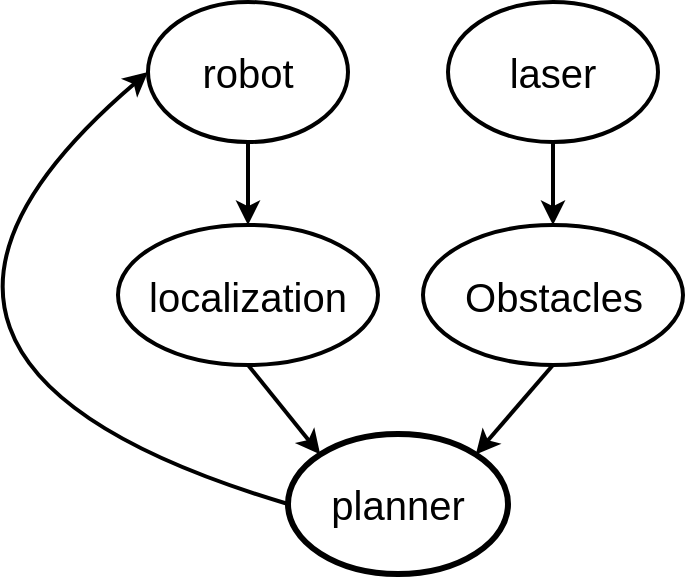 <mxfile version="12.1.0" type="device" pages="1"><diagram id="1NaeRTAhxltuY90AYd3-" name="Page-1"><mxGraphModel dx="772" dy="396" grid="1" gridSize="10" guides="1" tooltips="1" connect="1" arrows="1" fold="1" page="1" pageScale="1" pageWidth="850" pageHeight="1100" math="0" shadow="0"><root><mxCell id="0"/><mxCell id="1" parent="0"/><mxCell id="Ps1t4EyVAe5p4MEMstoB-2" value="localization" style="ellipse;whiteSpace=wrap;html=1;fontSize=20;strokeWidth=2;" parent="1" vertex="1"><mxGeometry x="255" y="221.5" width="130" height="70" as="geometry"/></mxCell><mxCell id="Ps1t4EyVAe5p4MEMstoB-3" value="robot" style="ellipse;whiteSpace=wrap;html=1;fontSize=20;strokeWidth=2;" parent="1" vertex="1"><mxGeometry x="270" y="110" width="100" height="70" as="geometry"/></mxCell><mxCell id="Ps1t4EyVAe5p4MEMstoB-4" value="Obstacles" style="ellipse;whiteSpace=wrap;html=1;fontSize=20;strokeWidth=2;" parent="1" vertex="1"><mxGeometry x="407.5" y="221.5" width="130" height="70" as="geometry"/></mxCell><mxCell id="Ps1t4EyVAe5p4MEMstoB-5" value="planner" style="ellipse;whiteSpace=wrap;html=1;fontSize=20;strokeWidth=3;" parent="1" vertex="1"><mxGeometry x="340" y="326" width="110" height="70" as="geometry"/></mxCell><mxCell id="Ps1t4EyVAe5p4MEMstoB-7" value="" style="endArrow=classic;html=1;fontSize=20;exitX=0.5;exitY=1;exitDx=0;exitDy=0;entryX=0.5;entryY=0;entryDx=0;entryDy=0;strokeWidth=2;" parent="1" source="Ps1t4EyVAe5p4MEMstoB-3" target="Ps1t4EyVAe5p4MEMstoB-2" edge="1"><mxGeometry width="50" height="50" relative="1" as="geometry"><mxPoint x="110" y="413" as="sourcePoint"/><mxPoint x="160" y="363" as="targetPoint"/></mxGeometry></mxCell><mxCell id="_zyDbXdDghfl8qWa9bDL-6" value="" style="edgeStyle=orthogonalEdgeStyle;rounded=0;orthogonalLoop=1;jettySize=auto;html=1;strokeWidth=2;" edge="1" parent="1" source="_zyDbXdDghfl8qWa9bDL-3" target="Ps1t4EyVAe5p4MEMstoB-4"><mxGeometry relative="1" as="geometry"/></mxCell><mxCell id="_zyDbXdDghfl8qWa9bDL-3" value="laser" style="ellipse;whiteSpace=wrap;html=1;fontSize=20;strokeWidth=2;" vertex="1" parent="1"><mxGeometry x="420" y="110" width="105" height="70" as="geometry"/></mxCell><mxCell id="_zyDbXdDghfl8qWa9bDL-9" value="" style="endArrow=classic;html=1;strokeWidth=2;entryX=1;entryY=0;entryDx=0;entryDy=0;exitX=0.5;exitY=1;exitDx=0;exitDy=0;" edge="1" parent="1" source="Ps1t4EyVAe5p4MEMstoB-4" target="Ps1t4EyVAe5p4MEMstoB-5"><mxGeometry width="50" height="50" relative="1" as="geometry"><mxPoint x="473" y="323" as="sourcePoint"/><mxPoint x="270" y="433" as="targetPoint"/></mxGeometry></mxCell><mxCell id="_zyDbXdDghfl8qWa9bDL-10" value="" style="endArrow=classic;html=1;strokeWidth=2;entryX=0;entryY=0;entryDx=0;entryDy=0;exitX=0.5;exitY=1;exitDx=0;exitDy=0;" edge="1" parent="1" source="Ps1t4EyVAe5p4MEMstoB-2" target="Ps1t4EyVAe5p4MEMstoB-5"><mxGeometry width="50" height="50" relative="1" as="geometry"><mxPoint x="320" y="303" as="sourcePoint"/><mxPoint x="270" y="433" as="targetPoint"/></mxGeometry></mxCell><mxCell id="_zyDbXdDghfl8qWa9bDL-12" value="" style="endArrow=classic;html=1;strokeWidth=2;entryX=0;entryY=0.5;entryDx=0;entryDy=0;exitX=0;exitY=0.5;exitDx=0;exitDy=0;curved=1;" edge="1" parent="1" source="Ps1t4EyVAe5p4MEMstoB-5" target="Ps1t4EyVAe5p4MEMstoB-3"><mxGeometry width="50" height="50" relative="1" as="geometry"><mxPoint x="190" y="480" as="sourcePoint"/><mxPoint x="240" y="430" as="targetPoint"/><Array as="points"><mxPoint x="100" y="290"/></Array></mxGeometry></mxCell></root></mxGraphModel></diagram></mxfile>